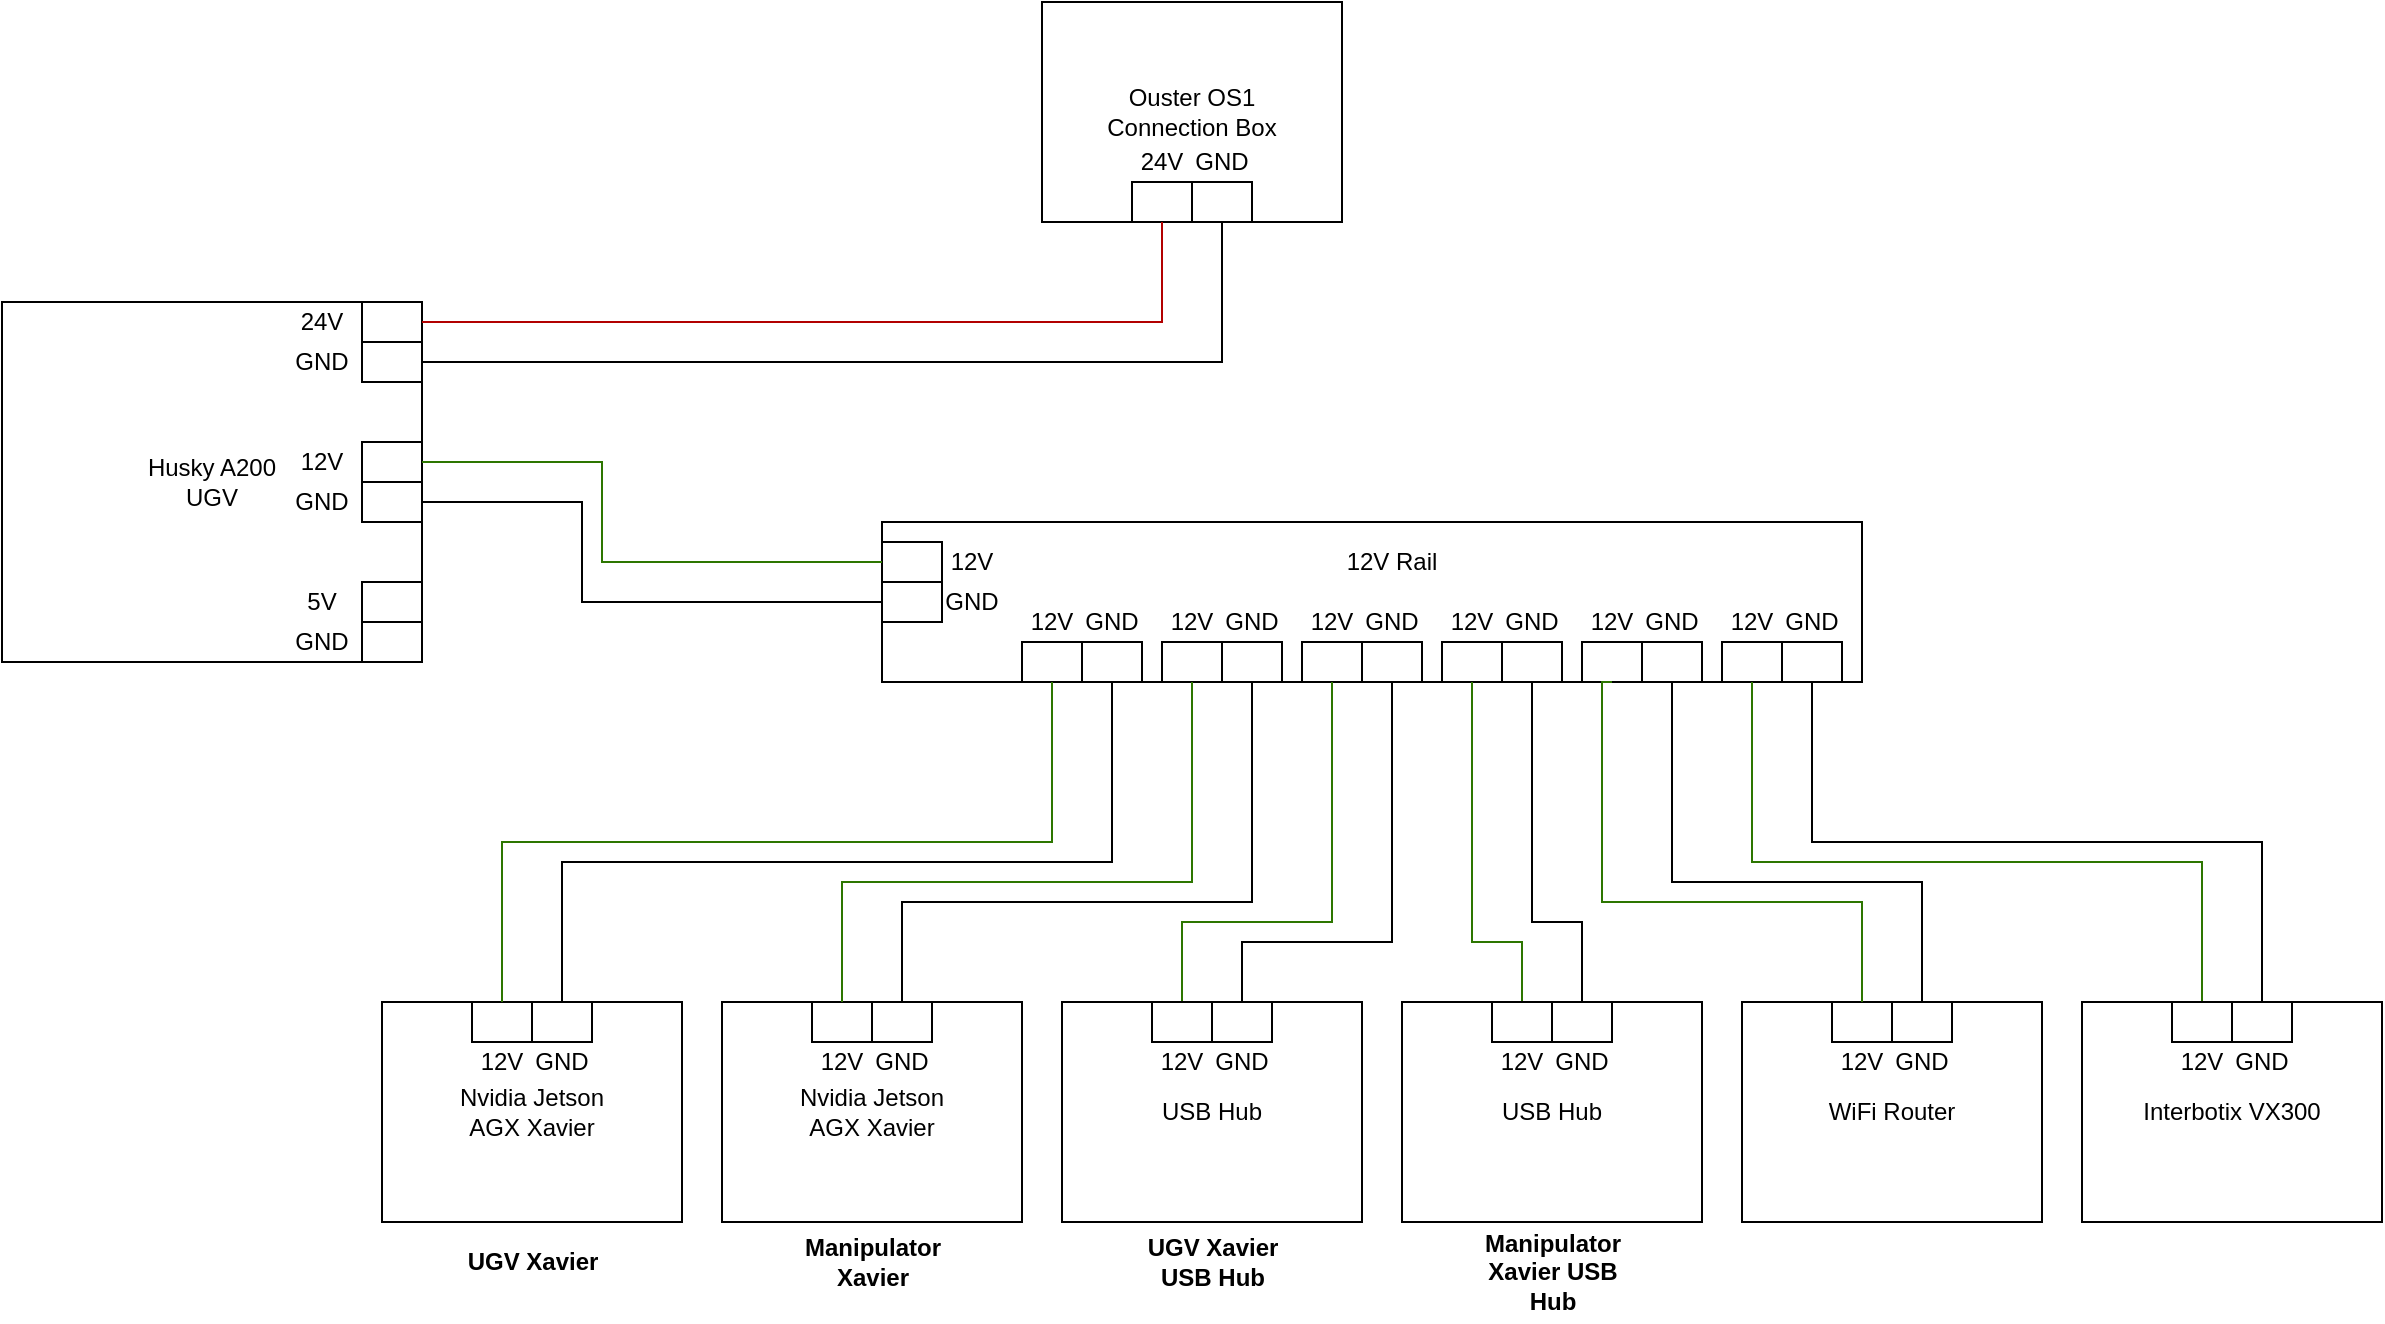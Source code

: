 <mxfile version="21.1.9" type="github">
  <diagram name="Page-1" id="NdhGw3FvbMqTjwLYdNwg">
    <mxGraphModel dx="1468" dy="1898" grid="1" gridSize="10" guides="1" tooltips="1" connect="1" arrows="1" fold="1" page="1" pageScale="1" pageWidth="850" pageHeight="1100" math="0" shadow="0">
      <root>
        <mxCell id="0" />
        <mxCell id="1" parent="0" />
        <mxCell id="vt0UcbVEE4lqcF84QCso-27" value="" style="group" vertex="1" connectable="0" parent="1">
          <mxGeometry x="10" y="50" width="210" height="180" as="geometry" />
        </mxCell>
        <mxCell id="vt0UcbVEE4lqcF84QCso-14" value="Husky A200&lt;br&gt;UGV" style="rounded=0;whiteSpace=wrap;html=1;" vertex="1" parent="vt0UcbVEE4lqcF84QCso-27">
          <mxGeometry width="210" height="180" as="geometry" />
        </mxCell>
        <mxCell id="vt0UcbVEE4lqcF84QCso-15" value="" style="rounded=0;whiteSpace=wrap;html=1;" vertex="1" parent="vt0UcbVEE4lqcF84QCso-27">
          <mxGeometry x="180" width="30" height="20" as="geometry" />
        </mxCell>
        <mxCell id="vt0UcbVEE4lqcF84QCso-16" value="" style="rounded=0;whiteSpace=wrap;html=1;" vertex="1" parent="vt0UcbVEE4lqcF84QCso-27">
          <mxGeometry x="180" y="20" width="30" height="20" as="geometry" />
        </mxCell>
        <mxCell id="vt0UcbVEE4lqcF84QCso-17" value="" style="rounded=0;whiteSpace=wrap;html=1;" vertex="1" parent="vt0UcbVEE4lqcF84QCso-27">
          <mxGeometry x="180" y="70" width="30" height="20" as="geometry" />
        </mxCell>
        <mxCell id="vt0UcbVEE4lqcF84QCso-18" value="" style="rounded=0;whiteSpace=wrap;html=1;" vertex="1" parent="vt0UcbVEE4lqcF84QCso-27">
          <mxGeometry x="180" y="90" width="30" height="20" as="geometry" />
        </mxCell>
        <mxCell id="vt0UcbVEE4lqcF84QCso-19" value="" style="rounded=0;whiteSpace=wrap;html=1;" vertex="1" parent="vt0UcbVEE4lqcF84QCso-27">
          <mxGeometry x="180" y="140" width="30" height="20" as="geometry" />
        </mxCell>
        <mxCell id="vt0UcbVEE4lqcF84QCso-20" value="" style="rounded=0;whiteSpace=wrap;html=1;" vertex="1" parent="vt0UcbVEE4lqcF84QCso-27">
          <mxGeometry x="180" y="160" width="30" height="20" as="geometry" />
        </mxCell>
        <mxCell id="vt0UcbVEE4lqcF84QCso-21" value="24V" style="text;html=1;strokeColor=none;fillColor=none;align=center;verticalAlign=middle;whiteSpace=wrap;rounded=0;" vertex="1" parent="vt0UcbVEE4lqcF84QCso-27">
          <mxGeometry x="140" width="40" height="20" as="geometry" />
        </mxCell>
        <mxCell id="vt0UcbVEE4lqcF84QCso-22" value="12V" style="text;html=1;strokeColor=none;fillColor=none;align=center;verticalAlign=middle;whiteSpace=wrap;rounded=0;" vertex="1" parent="vt0UcbVEE4lqcF84QCso-27">
          <mxGeometry x="140" y="70" width="40" height="20" as="geometry" />
        </mxCell>
        <mxCell id="vt0UcbVEE4lqcF84QCso-23" value="5V" style="text;html=1;strokeColor=none;fillColor=none;align=center;verticalAlign=middle;whiteSpace=wrap;rounded=0;" vertex="1" parent="vt0UcbVEE4lqcF84QCso-27">
          <mxGeometry x="140" y="140" width="40" height="20" as="geometry" />
        </mxCell>
        <mxCell id="vt0UcbVEE4lqcF84QCso-24" value="GND" style="text;html=1;strokeColor=none;fillColor=none;align=center;verticalAlign=middle;whiteSpace=wrap;rounded=0;" vertex="1" parent="vt0UcbVEE4lqcF84QCso-27">
          <mxGeometry x="140" y="90" width="40" height="20" as="geometry" />
        </mxCell>
        <mxCell id="vt0UcbVEE4lqcF84QCso-25" value="GND" style="text;html=1;strokeColor=none;fillColor=none;align=center;verticalAlign=middle;whiteSpace=wrap;rounded=0;" vertex="1" parent="vt0UcbVEE4lqcF84QCso-27">
          <mxGeometry x="140" y="20" width="40" height="20" as="geometry" />
        </mxCell>
        <mxCell id="vt0UcbVEE4lqcF84QCso-26" value="GND" style="text;html=1;strokeColor=none;fillColor=none;align=center;verticalAlign=middle;whiteSpace=wrap;rounded=0;" vertex="1" parent="vt0UcbVEE4lqcF84QCso-27">
          <mxGeometry x="140" y="160" width="40" height="20" as="geometry" />
        </mxCell>
        <mxCell id="vt0UcbVEE4lqcF84QCso-51" value="" style="group" vertex="1" connectable="0" parent="1">
          <mxGeometry x="200" y="400" width="150" height="110" as="geometry" />
        </mxCell>
        <mxCell id="vt0UcbVEE4lqcF84QCso-42" value="Nvidia Jetson&lt;br&gt;AGX Xavier" style="rounded=0;whiteSpace=wrap;html=1;" vertex="1" parent="vt0UcbVEE4lqcF84QCso-51">
          <mxGeometry width="150" height="110" as="geometry" />
        </mxCell>
        <mxCell id="vt0UcbVEE4lqcF84QCso-48" value="" style="group" vertex="1" connectable="0" parent="vt0UcbVEE4lqcF84QCso-51">
          <mxGeometry x="45" width="60" height="20" as="geometry" />
        </mxCell>
        <mxCell id="vt0UcbVEE4lqcF84QCso-43" value="" style="rounded=0;whiteSpace=wrap;html=1;" vertex="1" parent="vt0UcbVEE4lqcF84QCso-48">
          <mxGeometry width="30" height="20" as="geometry" />
        </mxCell>
        <mxCell id="vt0UcbVEE4lqcF84QCso-44" value="" style="rounded=0;whiteSpace=wrap;html=1;" vertex="1" parent="vt0UcbVEE4lqcF84QCso-48">
          <mxGeometry x="30" width="30" height="20" as="geometry" />
        </mxCell>
        <mxCell id="vt0UcbVEE4lqcF84QCso-49" value="12V" style="text;html=1;strokeColor=none;fillColor=none;align=center;verticalAlign=middle;whiteSpace=wrap;rounded=0;" vertex="1" parent="vt0UcbVEE4lqcF84QCso-51">
          <mxGeometry x="45" y="20" width="30" height="20" as="geometry" />
        </mxCell>
        <mxCell id="vt0UcbVEE4lqcF84QCso-50" value="GND" style="text;html=1;strokeColor=none;fillColor=none;align=center;verticalAlign=middle;whiteSpace=wrap;rounded=0;" vertex="1" parent="vt0UcbVEE4lqcF84QCso-51">
          <mxGeometry x="75" y="20" width="30" height="20" as="geometry" />
        </mxCell>
        <mxCell id="vt0UcbVEE4lqcF84QCso-52" value="" style="group" vertex="1" connectable="0" parent="1">
          <mxGeometry x="370" y="400" width="150" height="110" as="geometry" />
        </mxCell>
        <mxCell id="vt0UcbVEE4lqcF84QCso-53" value="Nvidia Jetson&lt;br&gt;AGX Xavier" style="rounded=0;whiteSpace=wrap;html=1;" vertex="1" parent="vt0UcbVEE4lqcF84QCso-52">
          <mxGeometry width="150" height="110" as="geometry" />
        </mxCell>
        <mxCell id="vt0UcbVEE4lqcF84QCso-54" value="" style="group" vertex="1" connectable="0" parent="vt0UcbVEE4lqcF84QCso-52">
          <mxGeometry x="45" width="60" height="20" as="geometry" />
        </mxCell>
        <mxCell id="vt0UcbVEE4lqcF84QCso-55" value="" style="rounded=0;whiteSpace=wrap;html=1;" vertex="1" parent="vt0UcbVEE4lqcF84QCso-54">
          <mxGeometry width="30" height="20" as="geometry" />
        </mxCell>
        <mxCell id="vt0UcbVEE4lqcF84QCso-56" value="" style="rounded=0;whiteSpace=wrap;html=1;" vertex="1" parent="vt0UcbVEE4lqcF84QCso-54">
          <mxGeometry x="30" width="30" height="20" as="geometry" />
        </mxCell>
        <mxCell id="vt0UcbVEE4lqcF84QCso-57" value="12V" style="text;html=1;strokeColor=none;fillColor=none;align=center;verticalAlign=middle;whiteSpace=wrap;rounded=0;" vertex="1" parent="vt0UcbVEE4lqcF84QCso-52">
          <mxGeometry x="45" y="20" width="30" height="20" as="geometry" />
        </mxCell>
        <mxCell id="vt0UcbVEE4lqcF84QCso-58" value="GND" style="text;html=1;strokeColor=none;fillColor=none;align=center;verticalAlign=middle;whiteSpace=wrap;rounded=0;" vertex="1" parent="vt0UcbVEE4lqcF84QCso-52">
          <mxGeometry x="75" y="20" width="30" height="20" as="geometry" />
        </mxCell>
        <mxCell id="vt0UcbVEE4lqcF84QCso-104" value="" style="group" vertex="1" connectable="0" parent="1">
          <mxGeometry x="450" y="160" width="490" height="80" as="geometry" />
        </mxCell>
        <mxCell id="vt0UcbVEE4lqcF84QCso-59" value="" style="rounded=0;whiteSpace=wrap;html=1;" vertex="1" parent="vt0UcbVEE4lqcF84QCso-104">
          <mxGeometry width="490" height="80" as="geometry" />
        </mxCell>
        <mxCell id="vt0UcbVEE4lqcF84QCso-60" value="" style="rounded=0;whiteSpace=wrap;html=1;" vertex="1" parent="vt0UcbVEE4lqcF84QCso-104">
          <mxGeometry y="10" width="30" height="20" as="geometry" />
        </mxCell>
        <mxCell id="vt0UcbVEE4lqcF84QCso-61" value="" style="rounded=0;whiteSpace=wrap;html=1;" vertex="1" parent="vt0UcbVEE4lqcF84QCso-104">
          <mxGeometry y="30" width="30" height="20" as="geometry" />
        </mxCell>
        <mxCell id="vt0UcbVEE4lqcF84QCso-62" value="" style="rounded=0;whiteSpace=wrap;html=1;" vertex="1" parent="vt0UcbVEE4lqcF84QCso-104">
          <mxGeometry x="70" y="60" width="30" height="20" as="geometry" />
        </mxCell>
        <mxCell id="vt0UcbVEE4lqcF84QCso-63" value="" style="rounded=0;whiteSpace=wrap;html=1;" vertex="1" parent="vt0UcbVEE4lqcF84QCso-104">
          <mxGeometry x="100" y="60" width="30" height="20" as="geometry" />
        </mxCell>
        <mxCell id="vt0UcbVEE4lqcF84QCso-64" value="" style="rounded=0;whiteSpace=wrap;html=1;" vertex="1" parent="vt0UcbVEE4lqcF84QCso-104">
          <mxGeometry x="140" y="60" width="30" height="20" as="geometry" />
        </mxCell>
        <mxCell id="vt0UcbVEE4lqcF84QCso-65" value="" style="rounded=0;whiteSpace=wrap;html=1;" vertex="1" parent="vt0UcbVEE4lqcF84QCso-104">
          <mxGeometry x="170" y="60" width="30" height="20" as="geometry" />
        </mxCell>
        <mxCell id="vt0UcbVEE4lqcF84QCso-68" value="" style="group" vertex="1" connectable="0" parent="vt0UcbVEE4lqcF84QCso-104">
          <mxGeometry x="210" y="60" width="60" height="20" as="geometry" />
        </mxCell>
        <mxCell id="vt0UcbVEE4lqcF84QCso-66" value="" style="rounded=0;whiteSpace=wrap;html=1;" vertex="1" parent="vt0UcbVEE4lqcF84QCso-68">
          <mxGeometry width="30" height="20" as="geometry" />
        </mxCell>
        <mxCell id="vt0UcbVEE4lqcF84QCso-67" value="" style="rounded=0;whiteSpace=wrap;html=1;" vertex="1" parent="vt0UcbVEE4lqcF84QCso-68">
          <mxGeometry x="30" width="30" height="20" as="geometry" />
        </mxCell>
        <mxCell id="vt0UcbVEE4lqcF84QCso-69" value="" style="group" vertex="1" connectable="0" parent="vt0UcbVEE4lqcF84QCso-104">
          <mxGeometry x="280" y="60" width="60" height="20" as="geometry" />
        </mxCell>
        <mxCell id="vt0UcbVEE4lqcF84QCso-70" value="" style="rounded=0;whiteSpace=wrap;html=1;" vertex="1" parent="vt0UcbVEE4lqcF84QCso-69">
          <mxGeometry width="30" height="20" as="geometry" />
        </mxCell>
        <mxCell id="vt0UcbVEE4lqcF84QCso-71" value="" style="rounded=0;whiteSpace=wrap;html=1;" vertex="1" parent="vt0UcbVEE4lqcF84QCso-69">
          <mxGeometry x="30" width="30" height="20" as="geometry" />
        </mxCell>
        <mxCell id="vt0UcbVEE4lqcF84QCso-72" value="" style="group" vertex="1" connectable="0" parent="vt0UcbVEE4lqcF84QCso-104">
          <mxGeometry x="350" y="60" width="60" height="20" as="geometry" />
        </mxCell>
        <mxCell id="vt0UcbVEE4lqcF84QCso-73" value="" style="rounded=0;whiteSpace=wrap;html=1;" vertex="1" parent="vt0UcbVEE4lqcF84QCso-72">
          <mxGeometry width="30" height="20" as="geometry" />
        </mxCell>
        <mxCell id="vt0UcbVEE4lqcF84QCso-74" value="" style="rounded=0;whiteSpace=wrap;html=1;" vertex="1" parent="vt0UcbVEE4lqcF84QCso-72">
          <mxGeometry x="30" width="30" height="20" as="geometry" />
        </mxCell>
        <mxCell id="vt0UcbVEE4lqcF84QCso-76" value="12V Rail" style="text;html=1;strokeColor=none;fillColor=none;align=center;verticalAlign=middle;whiteSpace=wrap;rounded=0;" vertex="1" parent="vt0UcbVEE4lqcF84QCso-104">
          <mxGeometry x="225" y="5" width="60" height="30" as="geometry" />
        </mxCell>
        <mxCell id="vt0UcbVEE4lqcF84QCso-77" value="" style="group" vertex="1" connectable="0" parent="vt0UcbVEE4lqcF84QCso-104">
          <mxGeometry x="420" y="60" width="60" height="20" as="geometry" />
        </mxCell>
        <mxCell id="vt0UcbVEE4lqcF84QCso-78" value="" style="rounded=0;whiteSpace=wrap;html=1;" vertex="1" parent="vt0UcbVEE4lqcF84QCso-77">
          <mxGeometry width="30" height="20" as="geometry" />
        </mxCell>
        <mxCell id="vt0UcbVEE4lqcF84QCso-79" value="" style="rounded=0;whiteSpace=wrap;html=1;" vertex="1" parent="vt0UcbVEE4lqcF84QCso-77">
          <mxGeometry x="30" width="30" height="20" as="geometry" />
        </mxCell>
        <mxCell id="vt0UcbVEE4lqcF84QCso-82" value="" style="group" vertex="1" connectable="0" parent="vt0UcbVEE4lqcF84QCso-104">
          <mxGeometry x="70" y="40" width="60" height="20" as="geometry" />
        </mxCell>
        <mxCell id="vt0UcbVEE4lqcF84QCso-80" value="12V" style="text;html=1;strokeColor=none;fillColor=none;align=center;verticalAlign=middle;whiteSpace=wrap;rounded=0;" vertex="1" parent="vt0UcbVEE4lqcF84QCso-82">
          <mxGeometry width="30" height="20" as="geometry" />
        </mxCell>
        <mxCell id="vt0UcbVEE4lqcF84QCso-81" value="GND" style="text;html=1;strokeColor=none;fillColor=none;align=center;verticalAlign=middle;whiteSpace=wrap;rounded=0;" vertex="1" parent="vt0UcbVEE4lqcF84QCso-82">
          <mxGeometry x="30" width="30" height="20" as="geometry" />
        </mxCell>
        <mxCell id="vt0UcbVEE4lqcF84QCso-83" value="" style="group" vertex="1" connectable="0" parent="vt0UcbVEE4lqcF84QCso-104">
          <mxGeometry x="140" y="40" width="60" height="20" as="geometry" />
        </mxCell>
        <mxCell id="vt0UcbVEE4lqcF84QCso-84" value="12V" style="text;html=1;strokeColor=none;fillColor=none;align=center;verticalAlign=middle;whiteSpace=wrap;rounded=0;" vertex="1" parent="vt0UcbVEE4lqcF84QCso-83">
          <mxGeometry width="30" height="20" as="geometry" />
        </mxCell>
        <mxCell id="vt0UcbVEE4lqcF84QCso-85" value="GND" style="text;html=1;strokeColor=none;fillColor=none;align=center;verticalAlign=middle;whiteSpace=wrap;rounded=0;" vertex="1" parent="vt0UcbVEE4lqcF84QCso-83">
          <mxGeometry x="30" width="30" height="20" as="geometry" />
        </mxCell>
        <mxCell id="vt0UcbVEE4lqcF84QCso-86" value="" style="group" vertex="1" connectable="0" parent="vt0UcbVEE4lqcF84QCso-104">
          <mxGeometry x="210" y="40" width="60" height="20" as="geometry" />
        </mxCell>
        <mxCell id="vt0UcbVEE4lqcF84QCso-87" value="12V" style="text;html=1;strokeColor=none;fillColor=none;align=center;verticalAlign=middle;whiteSpace=wrap;rounded=0;" vertex="1" parent="vt0UcbVEE4lqcF84QCso-86">
          <mxGeometry width="30" height="20" as="geometry" />
        </mxCell>
        <mxCell id="vt0UcbVEE4lqcF84QCso-88" value="GND" style="text;html=1;strokeColor=none;fillColor=none;align=center;verticalAlign=middle;whiteSpace=wrap;rounded=0;" vertex="1" parent="vt0UcbVEE4lqcF84QCso-86">
          <mxGeometry x="30" width="30" height="20" as="geometry" />
        </mxCell>
        <mxCell id="vt0UcbVEE4lqcF84QCso-89" value="" style="group" vertex="1" connectable="0" parent="vt0UcbVEE4lqcF84QCso-104">
          <mxGeometry x="280" y="40" width="60" height="20" as="geometry" />
        </mxCell>
        <mxCell id="vt0UcbVEE4lqcF84QCso-90" value="12V" style="text;html=1;strokeColor=none;fillColor=none;align=center;verticalAlign=middle;whiteSpace=wrap;rounded=0;" vertex="1" parent="vt0UcbVEE4lqcF84QCso-89">
          <mxGeometry width="30" height="20" as="geometry" />
        </mxCell>
        <mxCell id="vt0UcbVEE4lqcF84QCso-91" value="GND" style="text;html=1;strokeColor=none;fillColor=none;align=center;verticalAlign=middle;whiteSpace=wrap;rounded=0;" vertex="1" parent="vt0UcbVEE4lqcF84QCso-89">
          <mxGeometry x="30" width="30" height="20" as="geometry" />
        </mxCell>
        <mxCell id="vt0UcbVEE4lqcF84QCso-94" value="" style="group" vertex="1" connectable="0" parent="vt0UcbVEE4lqcF84QCso-104">
          <mxGeometry x="350" y="40" width="60" height="20" as="geometry" />
        </mxCell>
        <mxCell id="vt0UcbVEE4lqcF84QCso-95" value="12V" style="text;html=1;strokeColor=none;fillColor=none;align=center;verticalAlign=middle;whiteSpace=wrap;rounded=0;" vertex="1" parent="vt0UcbVEE4lqcF84QCso-94">
          <mxGeometry width="30" height="20" as="geometry" />
        </mxCell>
        <mxCell id="vt0UcbVEE4lqcF84QCso-96" value="GND" style="text;html=1;strokeColor=none;fillColor=none;align=center;verticalAlign=middle;whiteSpace=wrap;rounded=0;" vertex="1" parent="vt0UcbVEE4lqcF84QCso-94">
          <mxGeometry x="30" width="30" height="20" as="geometry" />
        </mxCell>
        <mxCell id="vt0UcbVEE4lqcF84QCso-97" value="" style="group" vertex="1" connectable="0" parent="vt0UcbVEE4lqcF84QCso-104">
          <mxGeometry x="420" y="40" width="60" height="20" as="geometry" />
        </mxCell>
        <mxCell id="vt0UcbVEE4lqcF84QCso-98" value="12V" style="text;html=1;strokeColor=none;fillColor=none;align=center;verticalAlign=middle;whiteSpace=wrap;rounded=0;" vertex="1" parent="vt0UcbVEE4lqcF84QCso-97">
          <mxGeometry width="30" height="20" as="geometry" />
        </mxCell>
        <mxCell id="vt0UcbVEE4lqcF84QCso-99" value="GND" style="text;html=1;strokeColor=none;fillColor=none;align=center;verticalAlign=middle;whiteSpace=wrap;rounded=0;" vertex="1" parent="vt0UcbVEE4lqcF84QCso-97">
          <mxGeometry x="30" width="30" height="20" as="geometry" />
        </mxCell>
        <mxCell id="vt0UcbVEE4lqcF84QCso-101" value="12V" style="text;html=1;strokeColor=none;fillColor=none;align=center;verticalAlign=middle;whiteSpace=wrap;rounded=0;" vertex="1" parent="vt0UcbVEE4lqcF84QCso-104">
          <mxGeometry x="30" y="10" width="30" height="20" as="geometry" />
        </mxCell>
        <mxCell id="vt0UcbVEE4lqcF84QCso-102" value="GND" style="text;html=1;strokeColor=none;fillColor=none;align=center;verticalAlign=middle;whiteSpace=wrap;rounded=0;" vertex="1" parent="vt0UcbVEE4lqcF84QCso-104">
          <mxGeometry x="30" y="30" width="30" height="20" as="geometry" />
        </mxCell>
        <mxCell id="vt0UcbVEE4lqcF84QCso-105" value="" style="endArrow=none;html=1;rounded=0;entryX=0;entryY=0.5;entryDx=0;entryDy=0;fillColor=#60a917;strokeColor=#2D7600;edgeStyle=orthogonalEdgeStyle;" edge="1" parent="1" source="vt0UcbVEE4lqcF84QCso-17" target="vt0UcbVEE4lqcF84QCso-60">
          <mxGeometry width="50" height="50" relative="1" as="geometry">
            <mxPoint x="360" y="260" as="sourcePoint" />
            <mxPoint x="410" y="210" as="targetPoint" />
            <Array as="points">
              <mxPoint x="310" y="130" />
              <mxPoint x="310" y="180" />
            </Array>
          </mxGeometry>
        </mxCell>
        <mxCell id="vt0UcbVEE4lqcF84QCso-106" value="" style="endArrow=none;html=1;rounded=0;exitX=1;exitY=0.5;exitDx=0;exitDy=0;entryX=0;entryY=0.5;entryDx=0;entryDy=0;edgeStyle=orthogonalEdgeStyle;" edge="1" parent="1" source="vt0UcbVEE4lqcF84QCso-18" target="vt0UcbVEE4lqcF84QCso-61">
          <mxGeometry width="50" height="50" relative="1" as="geometry">
            <mxPoint x="280" y="210" as="sourcePoint" />
            <mxPoint x="330" y="160" as="targetPoint" />
            <Array as="points">
              <mxPoint x="300" y="150" />
              <mxPoint x="300" y="200" />
            </Array>
          </mxGeometry>
        </mxCell>
        <mxCell id="vt0UcbVEE4lqcF84QCso-107" value="" style="endArrow=none;html=1;rounded=0;entryX=0.5;entryY=1;entryDx=0;entryDy=0;fillColor=#60a917;strokeColor=#2D7600;exitX=0.5;exitY=0;exitDx=0;exitDy=0;edgeStyle=orthogonalEdgeStyle;" edge="1" parent="1" source="vt0UcbVEE4lqcF84QCso-43" target="vt0UcbVEE4lqcF84QCso-62">
          <mxGeometry width="50" height="50" relative="1" as="geometry">
            <mxPoint x="450" y="320.0" as="sourcePoint" />
            <mxPoint x="620" y="320.0" as="targetPoint" />
            <Array as="points">
              <mxPoint x="260" y="320" />
              <mxPoint x="535" y="320" />
            </Array>
          </mxGeometry>
        </mxCell>
        <mxCell id="vt0UcbVEE4lqcF84QCso-108" value="" style="endArrow=none;html=1;rounded=0;exitX=0.5;exitY=0;exitDx=0;exitDy=0;entryX=0.5;entryY=1;entryDx=0;entryDy=0;edgeStyle=orthogonalEdgeStyle;" edge="1" parent="1" source="vt0UcbVEE4lqcF84QCso-44" target="vt0UcbVEE4lqcF84QCso-63">
          <mxGeometry width="50" height="50" relative="1" as="geometry">
            <mxPoint x="450" y="320.0" as="sourcePoint" />
            <mxPoint x="620" y="320.0" as="targetPoint" />
            <Array as="points">
              <mxPoint x="290" y="330" />
              <mxPoint x="565" y="330" />
            </Array>
          </mxGeometry>
        </mxCell>
        <mxCell id="vt0UcbVEE4lqcF84QCso-109" value="" style="endArrow=none;html=1;rounded=0;entryX=0.5;entryY=0;entryDx=0;entryDy=0;fillColor=#60a917;strokeColor=#2D7600;exitX=0.5;exitY=1;exitDx=0;exitDy=0;edgeStyle=orthogonalEdgeStyle;" edge="1" parent="1" source="vt0UcbVEE4lqcF84QCso-64" target="vt0UcbVEE4lqcF84QCso-55">
          <mxGeometry width="50" height="50" relative="1" as="geometry">
            <mxPoint x="450" y="320.0" as="sourcePoint" />
            <mxPoint x="620" y="320.0" as="targetPoint" />
            <Array as="points">
              <mxPoint x="605" y="340" />
              <mxPoint x="430" y="340" />
            </Array>
          </mxGeometry>
        </mxCell>
        <mxCell id="vt0UcbVEE4lqcF84QCso-110" value="" style="endArrow=none;html=1;rounded=0;exitX=0.5;exitY=1;exitDx=0;exitDy=0;entryX=0.5;entryY=0;entryDx=0;entryDy=0;edgeStyle=orthogonalEdgeStyle;" edge="1" parent="1" source="vt0UcbVEE4lqcF84QCso-65" target="vt0UcbVEE4lqcF84QCso-56">
          <mxGeometry width="50" height="50" relative="1" as="geometry">
            <mxPoint x="450" y="320.0" as="sourcePoint" />
            <mxPoint x="620" y="320.0" as="targetPoint" />
            <Array as="points">
              <mxPoint x="635" y="350" />
              <mxPoint x="460" y="350" />
            </Array>
          </mxGeometry>
        </mxCell>
        <mxCell id="vt0UcbVEE4lqcF84QCso-121" value="" style="endArrow=none;html=1;rounded=0;entryX=0.5;entryY=0;entryDx=0;entryDy=0;fillColor=#60a917;strokeColor=#2D7600;exitX=0.5;exitY=1;exitDx=0;exitDy=0;edgeStyle=orthogonalEdgeStyle;" edge="1" parent="1" source="vt0UcbVEE4lqcF84QCso-66" target="vt0UcbVEE4lqcF84QCso-115">
          <mxGeometry width="50" height="50" relative="1" as="geometry">
            <mxPoint x="600" y="350.0" as="sourcePoint" />
            <mxPoint x="770" y="350.0" as="targetPoint" />
            <Array as="points">
              <mxPoint x="675" y="360" />
              <mxPoint x="600" y="360" />
            </Array>
          </mxGeometry>
        </mxCell>
        <mxCell id="vt0UcbVEE4lqcF84QCso-122" value="" style="endArrow=none;html=1;rounded=0;exitX=0.5;exitY=1;exitDx=0;exitDy=0;entryX=0.5;entryY=0;entryDx=0;entryDy=0;edgeStyle=orthogonalEdgeStyle;" edge="1" parent="1" source="vt0UcbVEE4lqcF84QCso-67" target="vt0UcbVEE4lqcF84QCso-116">
          <mxGeometry width="50" height="50" relative="1" as="geometry">
            <mxPoint x="600" y="350.0" as="sourcePoint" />
            <mxPoint x="770" y="350.0" as="targetPoint" />
            <Array as="points">
              <mxPoint x="705" y="370" />
              <mxPoint x="630" y="370" />
            </Array>
          </mxGeometry>
        </mxCell>
        <mxCell id="vt0UcbVEE4lqcF84QCso-129" value="" style="endArrow=none;html=1;rounded=0;entryX=0.5;entryY=0;entryDx=0;entryDy=0;fillColor=#60a917;strokeColor=#2D7600;exitX=0.5;exitY=1;exitDx=0;exitDy=0;edgeStyle=orthogonalEdgeStyle;" edge="1" parent="1" source="vt0UcbVEE4lqcF84QCso-70" target="vt0UcbVEE4lqcF84QCso-127">
          <mxGeometry width="50" height="50" relative="1" as="geometry">
            <mxPoint x="600" y="350.0" as="sourcePoint" />
            <mxPoint x="770" y="350.0" as="targetPoint" />
            <Array as="points">
              <mxPoint x="745" y="370" />
              <mxPoint x="770" y="370" />
            </Array>
          </mxGeometry>
        </mxCell>
        <mxCell id="vt0UcbVEE4lqcF84QCso-130" value="" style="endArrow=none;html=1;rounded=0;exitX=0.5;exitY=1;exitDx=0;exitDy=0;entryX=0.5;entryY=0;entryDx=0;entryDy=0;edgeStyle=orthogonalEdgeStyle;" edge="1" parent="1" source="vt0UcbVEE4lqcF84QCso-71" target="vt0UcbVEE4lqcF84QCso-128">
          <mxGeometry width="50" height="50" relative="1" as="geometry">
            <mxPoint x="910" y="240.0" as="sourcePoint" />
            <mxPoint x="1080" y="240.0" as="targetPoint" />
            <Array as="points">
              <mxPoint x="775" y="360" />
              <mxPoint x="800" y="360" />
            </Array>
          </mxGeometry>
        </mxCell>
        <mxCell id="vt0UcbVEE4lqcF84QCso-132" value="" style="group" vertex="1" connectable="0" parent="1">
          <mxGeometry x="710" y="400" width="150" height="110" as="geometry" />
        </mxCell>
        <mxCell id="vt0UcbVEE4lqcF84QCso-123" value="" style="group" vertex="1" connectable="0" parent="vt0UcbVEE4lqcF84QCso-132">
          <mxGeometry x="45" width="60" height="20" as="geometry" />
        </mxCell>
        <mxCell id="vt0UcbVEE4lqcF84QCso-124" value="USB Hub" style="rounded=0;whiteSpace=wrap;html=1;container=0;" vertex="1" parent="vt0UcbVEE4lqcF84QCso-132">
          <mxGeometry width="150" height="110" as="geometry" />
        </mxCell>
        <mxCell id="vt0UcbVEE4lqcF84QCso-125" value="12V" style="text;html=1;strokeColor=none;fillColor=none;align=center;verticalAlign=middle;whiteSpace=wrap;rounded=0;container=0;" vertex="1" parent="vt0UcbVEE4lqcF84QCso-132">
          <mxGeometry x="45" y="20" width="30" height="20" as="geometry" />
        </mxCell>
        <mxCell id="vt0UcbVEE4lqcF84QCso-126" value="GND" style="text;html=1;strokeColor=none;fillColor=none;align=center;verticalAlign=middle;whiteSpace=wrap;rounded=0;container=0;" vertex="1" parent="vt0UcbVEE4lqcF84QCso-132">
          <mxGeometry x="75" y="20" width="30" height="20" as="geometry" />
        </mxCell>
        <mxCell id="vt0UcbVEE4lqcF84QCso-127" value="" style="rounded=0;whiteSpace=wrap;html=1;container=0;" vertex="1" parent="vt0UcbVEE4lqcF84QCso-132">
          <mxGeometry x="45" width="30" height="20" as="geometry" />
        </mxCell>
        <mxCell id="vt0UcbVEE4lqcF84QCso-128" value="" style="rounded=0;whiteSpace=wrap;html=1;container=0;" vertex="1" parent="vt0UcbVEE4lqcF84QCso-132">
          <mxGeometry x="75" width="30" height="20" as="geometry" />
        </mxCell>
        <mxCell id="vt0UcbVEE4lqcF84QCso-133" value="" style="group" vertex="1" connectable="0" parent="1">
          <mxGeometry x="540" y="400" width="150" height="110" as="geometry" />
        </mxCell>
        <mxCell id="vt0UcbVEE4lqcF84QCso-113" value="USB Hub" style="rounded=0;whiteSpace=wrap;html=1;container=0;" vertex="1" parent="vt0UcbVEE4lqcF84QCso-133">
          <mxGeometry width="150" height="110" as="geometry" />
        </mxCell>
        <mxCell id="vt0UcbVEE4lqcF84QCso-117" value="12V" style="text;html=1;strokeColor=none;fillColor=none;align=center;verticalAlign=middle;whiteSpace=wrap;rounded=0;container=0;" vertex="1" parent="vt0UcbVEE4lqcF84QCso-133">
          <mxGeometry x="45" y="20" width="30" height="20" as="geometry" />
        </mxCell>
        <mxCell id="vt0UcbVEE4lqcF84QCso-118" value="GND" style="text;html=1;strokeColor=none;fillColor=none;align=center;verticalAlign=middle;whiteSpace=wrap;rounded=0;container=0;" vertex="1" parent="vt0UcbVEE4lqcF84QCso-133">
          <mxGeometry x="75" y="20" width="30" height="20" as="geometry" />
        </mxCell>
        <mxCell id="vt0UcbVEE4lqcF84QCso-115" value="" style="rounded=0;whiteSpace=wrap;html=1;container=0;" vertex="1" parent="vt0UcbVEE4lqcF84QCso-133">
          <mxGeometry x="45" width="30" height="20" as="geometry" />
        </mxCell>
        <mxCell id="vt0UcbVEE4lqcF84QCso-116" value="" style="rounded=0;whiteSpace=wrap;html=1;container=0;" vertex="1" parent="vt0UcbVEE4lqcF84QCso-133">
          <mxGeometry x="75" width="30" height="20" as="geometry" />
        </mxCell>
        <mxCell id="vt0UcbVEE4lqcF84QCso-141" value="" style="group" vertex="1" connectable="0" parent="1">
          <mxGeometry x="880" y="400" width="150" height="110" as="geometry" />
        </mxCell>
        <mxCell id="vt0UcbVEE4lqcF84QCso-142" value="" style="group" vertex="1" connectable="0" parent="vt0UcbVEE4lqcF84QCso-141">
          <mxGeometry x="45" width="60" height="20" as="geometry" />
        </mxCell>
        <mxCell id="vt0UcbVEE4lqcF84QCso-143" value="WiFi Router" style="rounded=0;whiteSpace=wrap;html=1;container=0;" vertex="1" parent="vt0UcbVEE4lqcF84QCso-141">
          <mxGeometry width="150" height="110" as="geometry" />
        </mxCell>
        <mxCell id="vt0UcbVEE4lqcF84QCso-144" value="12V" style="text;html=1;strokeColor=none;fillColor=none;align=center;verticalAlign=middle;whiteSpace=wrap;rounded=0;container=0;" vertex="1" parent="vt0UcbVEE4lqcF84QCso-141">
          <mxGeometry x="45" y="20" width="30" height="20" as="geometry" />
        </mxCell>
        <mxCell id="vt0UcbVEE4lqcF84QCso-145" value="GND" style="text;html=1;strokeColor=none;fillColor=none;align=center;verticalAlign=middle;whiteSpace=wrap;rounded=0;container=0;" vertex="1" parent="vt0UcbVEE4lqcF84QCso-141">
          <mxGeometry x="75" y="20" width="30" height="20" as="geometry" />
        </mxCell>
        <mxCell id="vt0UcbVEE4lqcF84QCso-146" value="" style="rounded=0;whiteSpace=wrap;html=1;container=0;" vertex="1" parent="vt0UcbVEE4lqcF84QCso-141">
          <mxGeometry x="45" width="30" height="20" as="geometry" />
        </mxCell>
        <mxCell id="vt0UcbVEE4lqcF84QCso-147" value="" style="rounded=0;whiteSpace=wrap;html=1;container=0;" vertex="1" parent="vt0UcbVEE4lqcF84QCso-141">
          <mxGeometry x="75" width="30" height="20" as="geometry" />
        </mxCell>
        <mxCell id="vt0UcbVEE4lqcF84QCso-148" value="" style="endArrow=none;html=1;rounded=0;entryX=0.5;entryY=0;entryDx=0;entryDy=0;fillColor=#60a917;strokeColor=#2D7600;exitX=0.5;exitY=1;exitDx=0;exitDy=0;edgeStyle=orthogonalEdgeStyle;" edge="1" parent="1" source="vt0UcbVEE4lqcF84QCso-73" target="vt0UcbVEE4lqcF84QCso-146">
          <mxGeometry width="50" height="50" relative="1" as="geometry">
            <mxPoint x="940" y="270.0" as="sourcePoint" />
            <mxPoint x="1110" y="270.0" as="targetPoint" />
            <Array as="points">
              <mxPoint x="810" y="240" />
              <mxPoint x="810" y="350" />
              <mxPoint x="940" y="350" />
            </Array>
          </mxGeometry>
        </mxCell>
        <mxCell id="vt0UcbVEE4lqcF84QCso-149" value="" style="endArrow=none;html=1;rounded=0;exitX=0.5;exitY=1;exitDx=0;exitDy=0;entryX=0.5;entryY=0;entryDx=0;entryDy=0;edgeStyle=orthogonalEdgeStyle;" edge="1" parent="1" source="vt0UcbVEE4lqcF84QCso-74" target="vt0UcbVEE4lqcF84QCso-147">
          <mxGeometry width="50" height="50" relative="1" as="geometry">
            <mxPoint x="870" y="240.0" as="sourcePoint" />
            <mxPoint x="1040" y="240.0" as="targetPoint" />
            <Array as="points">
              <mxPoint x="845" y="340" />
              <mxPoint x="970" y="340" />
            </Array>
          </mxGeometry>
        </mxCell>
        <mxCell id="vt0UcbVEE4lqcF84QCso-159" value="" style="endArrow=none;html=1;rounded=0;entryX=0.5;entryY=0;entryDx=0;entryDy=0;fillColor=#60a917;strokeColor=#2D7600;exitX=0.5;exitY=1;exitDx=0;exitDy=0;edgeStyle=orthogonalEdgeStyle;" edge="1" parent="1" source="vt0UcbVEE4lqcF84QCso-78" target="vt0UcbVEE4lqcF84QCso-157">
          <mxGeometry width="50" height="50" relative="1" as="geometry">
            <mxPoint x="820" y="190" as="sourcePoint" />
            <mxPoint x="1260" y="300.0" as="targetPoint" />
            <Array as="points">
              <mxPoint x="885" y="330" />
              <mxPoint x="1110" y="330" />
            </Array>
          </mxGeometry>
        </mxCell>
        <mxCell id="vt0UcbVEE4lqcF84QCso-160" value="" style="endArrow=none;html=1;rounded=0;exitX=0.5;exitY=1;exitDx=0;exitDy=0;entryX=0.5;entryY=0;entryDx=0;entryDy=0;edgeStyle=orthogonalEdgeStyle;" edge="1" parent="1" source="vt0UcbVEE4lqcF84QCso-79" target="vt0UcbVEE4lqcF84QCso-158">
          <mxGeometry width="50" height="50" relative="1" as="geometry">
            <mxPoint x="1040" y="220.0" as="sourcePoint" />
            <mxPoint x="1210" y="220.0" as="targetPoint" />
          </mxGeometry>
        </mxCell>
        <mxCell id="vt0UcbVEE4lqcF84QCso-161" value="" style="group" vertex="1" connectable="0" parent="1">
          <mxGeometry x="1050" y="400" width="150" height="110" as="geometry" />
        </mxCell>
        <mxCell id="vt0UcbVEE4lqcF84QCso-153" value="" style="group" vertex="1" connectable="0" parent="vt0UcbVEE4lqcF84QCso-161">
          <mxGeometry x="45" width="60" height="20" as="geometry" />
        </mxCell>
        <mxCell id="vt0UcbVEE4lqcF84QCso-154" value="Interbotix VX300" style="rounded=0;whiteSpace=wrap;html=1;container=0;" vertex="1" parent="vt0UcbVEE4lqcF84QCso-161">
          <mxGeometry width="150" height="110" as="geometry" />
        </mxCell>
        <mxCell id="vt0UcbVEE4lqcF84QCso-155" value="12V" style="text;html=1;strokeColor=none;fillColor=none;align=center;verticalAlign=middle;whiteSpace=wrap;rounded=0;container=0;" vertex="1" parent="vt0UcbVEE4lqcF84QCso-161">
          <mxGeometry x="45" y="20" width="30" height="20" as="geometry" />
        </mxCell>
        <mxCell id="vt0UcbVEE4lqcF84QCso-156" value="GND" style="text;html=1;strokeColor=none;fillColor=none;align=center;verticalAlign=middle;whiteSpace=wrap;rounded=0;container=0;" vertex="1" parent="vt0UcbVEE4lqcF84QCso-161">
          <mxGeometry x="75" y="20" width="30" height="20" as="geometry" />
        </mxCell>
        <mxCell id="vt0UcbVEE4lqcF84QCso-157" value="" style="rounded=0;whiteSpace=wrap;html=1;container=0;" vertex="1" parent="vt0UcbVEE4lqcF84QCso-161">
          <mxGeometry x="45" width="30" height="20" as="geometry" />
        </mxCell>
        <mxCell id="vt0UcbVEE4lqcF84QCso-158" value="" style="rounded=0;whiteSpace=wrap;html=1;container=0;" vertex="1" parent="vt0UcbVEE4lqcF84QCso-161">
          <mxGeometry x="75" width="30" height="20" as="geometry" />
        </mxCell>
        <mxCell id="vt0UcbVEE4lqcF84QCso-165" value="Ouster OS1&lt;br&gt;Connection Box" style="rounded=0;whiteSpace=wrap;html=1;container=0;" vertex="1" parent="1">
          <mxGeometry x="530" y="-100" width="150" height="110" as="geometry" />
        </mxCell>
        <mxCell id="vt0UcbVEE4lqcF84QCso-166" value="24V" style="text;html=1;strokeColor=none;fillColor=none;align=center;verticalAlign=middle;whiteSpace=wrap;rounded=0;container=0;" vertex="1" parent="1">
          <mxGeometry x="575" y="-30" width="30" height="20" as="geometry" />
        </mxCell>
        <mxCell id="vt0UcbVEE4lqcF84QCso-167" value="GND" style="text;html=1;strokeColor=none;fillColor=none;align=center;verticalAlign=middle;whiteSpace=wrap;rounded=0;container=0;" vertex="1" parent="1">
          <mxGeometry x="605" y="-30" width="30" height="20" as="geometry" />
        </mxCell>
        <mxCell id="vt0UcbVEE4lqcF84QCso-168" value="" style="rounded=0;whiteSpace=wrap;html=1;container=0;" vertex="1" parent="1">
          <mxGeometry x="575" y="-10" width="30" height="20" as="geometry" />
        </mxCell>
        <mxCell id="vt0UcbVEE4lqcF84QCso-169" value="" style="rounded=0;whiteSpace=wrap;html=1;container=0;" vertex="1" parent="1">
          <mxGeometry x="605" y="-10" width="30" height="20" as="geometry" />
        </mxCell>
        <mxCell id="vt0UcbVEE4lqcF84QCso-172" value="" style="endArrow=none;html=1;rounded=0;entryX=0.5;entryY=1;entryDx=0;entryDy=0;fillColor=#e51400;strokeColor=#B20000;edgeStyle=orthogonalEdgeStyle;exitX=1;exitY=0.5;exitDx=0;exitDy=0;" edge="1" parent="1" source="vt0UcbVEE4lqcF84QCso-15" target="vt0UcbVEE4lqcF84QCso-168">
          <mxGeometry width="50" height="50" relative="1" as="geometry">
            <mxPoint x="270" y="-10" as="sourcePoint" />
            <mxPoint x="440" y="40" as="targetPoint" />
          </mxGeometry>
        </mxCell>
        <mxCell id="vt0UcbVEE4lqcF84QCso-173" value="" style="endArrow=none;html=1;rounded=0;entryX=0.5;entryY=1;entryDx=0;entryDy=0;edgeStyle=orthogonalEdgeStyle;exitX=1;exitY=0.5;exitDx=0;exitDy=0;" edge="1" parent="1" source="vt0UcbVEE4lqcF84QCso-16" target="vt0UcbVEE4lqcF84QCso-169">
          <mxGeometry width="50" height="50" relative="1" as="geometry">
            <mxPoint x="250" y="100" as="sourcePoint" />
            <mxPoint x="550" y="140" as="targetPoint" />
          </mxGeometry>
        </mxCell>
        <mxCell id="vt0UcbVEE4lqcF84QCso-174" value="UGV Xavier USB Hub" style="text;html=1;strokeColor=none;fillColor=none;align=center;verticalAlign=middle;whiteSpace=wrap;rounded=0;fontStyle=1" vertex="1" parent="1">
          <mxGeometry x="572.5" y="510" width="85" height="40" as="geometry" />
        </mxCell>
        <mxCell id="vt0UcbVEE4lqcF84QCso-175" value="Manipulator Xavier USB Hub" style="text;html=1;strokeColor=none;fillColor=none;align=center;verticalAlign=middle;whiteSpace=wrap;rounded=0;fontStyle=1" vertex="1" parent="1">
          <mxGeometry x="742.5" y="510" width="85" height="50" as="geometry" />
        </mxCell>
        <mxCell id="vt0UcbVEE4lqcF84QCso-176" value="UGV Xavier " style="text;html=1;strokeColor=none;fillColor=none;align=center;verticalAlign=middle;whiteSpace=wrap;rounded=0;fontStyle=1" vertex="1" parent="1">
          <mxGeometry x="232.5" y="510" width="85" height="40" as="geometry" />
        </mxCell>
        <mxCell id="vt0UcbVEE4lqcF84QCso-177" value="Manipulator Xavier" style="text;html=1;strokeColor=none;fillColor=none;align=center;verticalAlign=middle;whiteSpace=wrap;rounded=0;fontStyle=1" vertex="1" parent="1">
          <mxGeometry x="402.5" y="510" width="85" height="40" as="geometry" />
        </mxCell>
      </root>
    </mxGraphModel>
  </diagram>
</mxfile>
